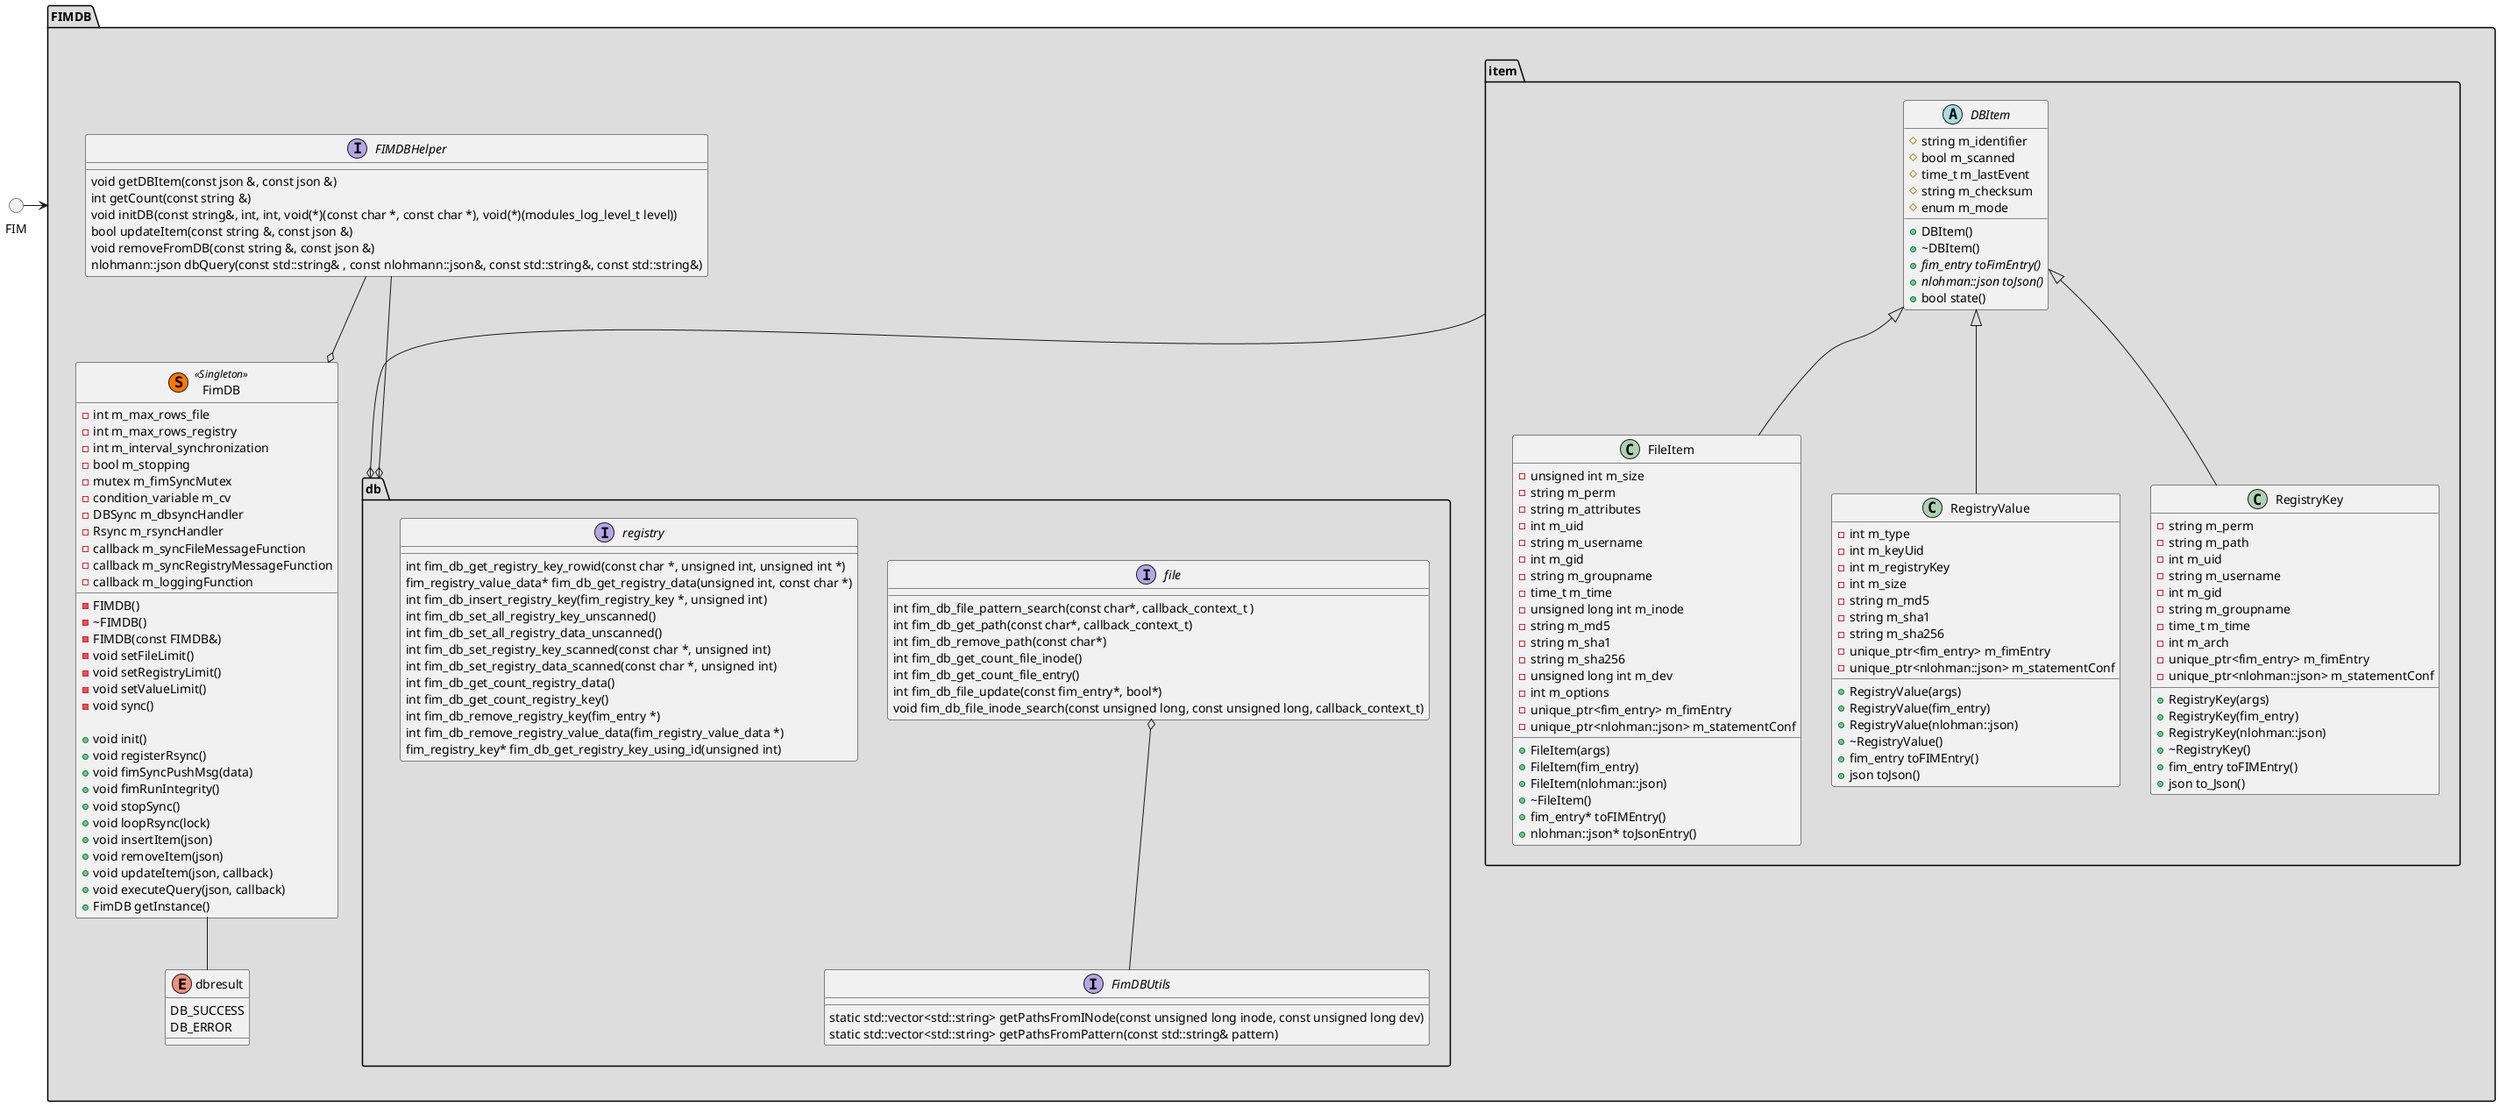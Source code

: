 @startuml db_class
package "FIMDB" <<Folder>> #DDDDDD{
    enum "dbresult" {
        DB_SUCCESS
        DB_ERROR
    }
    package "item" <<Folder>> {
        abstract DBItem {
            # string m_identifier
            # bool m_scanned
            # time_t m_lastEvent
            # string m_checksum
            # enum m_mode

            + DBItem()
            + ~DBItem()
            + {abstract} fim_entry toFimEntry()
            + {abstract} nlohman::json toJson()
            + bool state()
        }

        class FileItem {
            - unsigned int m_size
            - string m_perm
            - string m_attributes
            - int m_uid
            - string m_username
            - int m_gid
            - string m_groupname
            - time_t m_time
            - unsigned long int m_inode
            - string m_md5
            - string m_sha1
            - string m_sha256
            - unsigned long int m_dev
            - int m_options
            - unique_ptr<fim_entry> m_fimEntry
            - unique_ptr<nlohman::json> m_statementConf

            + FileItem(args)
            + FileItem(fim_entry)
            + FileItem(nlohman::json)
            + ~FileItem()
            + fim_entry* toFIMEntry()
            + nlohman::json* toJsonEntry()
        }
        class "RegistryValue" {
            - int m_type
            - int m_keyUid
            - int m_registryKey
            - int m_size
            - string m_md5
            - string m_sha1
            - string m_sha256
            - unique_ptr<fim_entry> m_fimEntry
            - unique_ptr<nlohman::json> m_statementConf

            + RegistryValue(args)
            + RegistryValue(fim_entry)
            + RegistryValue(nlohman::json)
            + ~RegistryValue()
            + fim_entry toFIMEntry()
            + json toJson()
        }
        class "RegistryKey" {
            - string m_perm
            - string m_path
            - int m_uid
            - string m_username
            - int m_gid
            - string m_groupname
            - time_t m_time
            - int m_arch
            - unique_ptr<fim_entry> m_fimEntry
            - unique_ptr<nlohman::json> m_statementConf

            + RegistryKey(args)
            + RegistryKey(fim_entry)
            + RegistryKey(nlohman::json)
            + ~RegistryKey()
            + fim_entry toFIMEntry()
            + json to_Json()
        }
    }
    class "FimDB"  <<(S,#FF7700) Singleton>> {
        - int m_max_rows_file
        - int m_max_rows_registry
        - int m_interval_synchronization
        - bool m_stopping
        - mutex m_fimSyncMutex
        - condition_variable m_cv
        - DBSync m_dbsyncHandler
        - Rsync m_rsyncHandler
        - callback m_syncFileMessageFunction
        - callback m_syncRegistryMessageFunction
        - callback m_loggingFunction

        - FIMDB()
        - ~FIMDB()
        - FIMDB(const FIMDB&)
        - void setFileLimit()
        - void setRegistryLimit()
        - void setValueLimit()
        - void sync()

        + void init()
        + void registerRsync()
        + void fimSyncPushMsg(data)
        + void fimRunIntegrity()
        + void stopSync()
        + void loopRsync(lock)
        + void insertItem(json)
        + void removeItem(json)
        + void updateItem(json, callback)
        + void executeQuery(json, callback)
        + FimDB getInstance()
    }
    interface FIMDBHelper {
        void getDBItem(const json &, const json &)
        int getCount(const string &)
        void initDB(const string&, int, int, void(*)(const char *, const char *), void(*)(modules_log_level_t level))
        bool updateItem(const string &, const json &)
        void removeFromDB(const string &, const json &)
        nlohmann::json dbQuery(const std::string& , const nlohmann::json&, const std::string&, const std::string&)
    }
    namespace db{
    interface file {
        int fim_db_file_pattern_search(const char*, callback_context_t )
        int fim_db_get_path(const char*, callback_context_t)
        int fim_db_remove_path(const char*)
        int fim_db_get_count_file_inode()
        int fim_db_get_count_file_entry()
        int fim_db_file_update(const fim_entry*, bool*)
        void fim_db_file_inode_search(const unsigned long, const unsigned long, callback_context_t)
    }
    interface FimDBUtils {
        static std::vector<std::string> getPathsFromINode(const unsigned long inode, const unsigned long dev)
        static std::vector<std::string> getPathsFromPattern(const std::string& pattern)
    }
    interface registry {
        int fim_db_get_registry_key_rowid(const char *, unsigned int, unsigned int *)
        fim_registry_value_data* fim_db_get_registry_data(unsigned int, const char *)
        int fim_db_insert_registry_key(fim_registry_key *, unsigned int)
        int fim_db_set_all_registry_key_unscanned()
        int fim_db_set_all_registry_data_unscanned()
        int fim_db_set_registry_key_scanned(const char *, unsigned int)
        int fim_db_set_registry_data_scanned(const char *, unsigned int)
        int fim_db_get_count_registry_data()
        int fim_db_get_count_registry_key()
        int fim_db_remove_registry_key(fim_entry *)
        int fim_db_remove_registry_value_data(fim_registry_value_data *)
        fim_registry_key* fim_db_get_registry_key_using_id(unsigned int)
    }
    file o-- FimDBUtils
    }
}
circle FIM

DBItem <|-- FileItem
DBItem <|-- RegistryValue
DBItem <|-- RegistryKey
FIMDBHelper --o FimDB
item --o db
FIMDBHelper --o db
FimDB -- dbresult
FIM => FIMDB
@enduml
